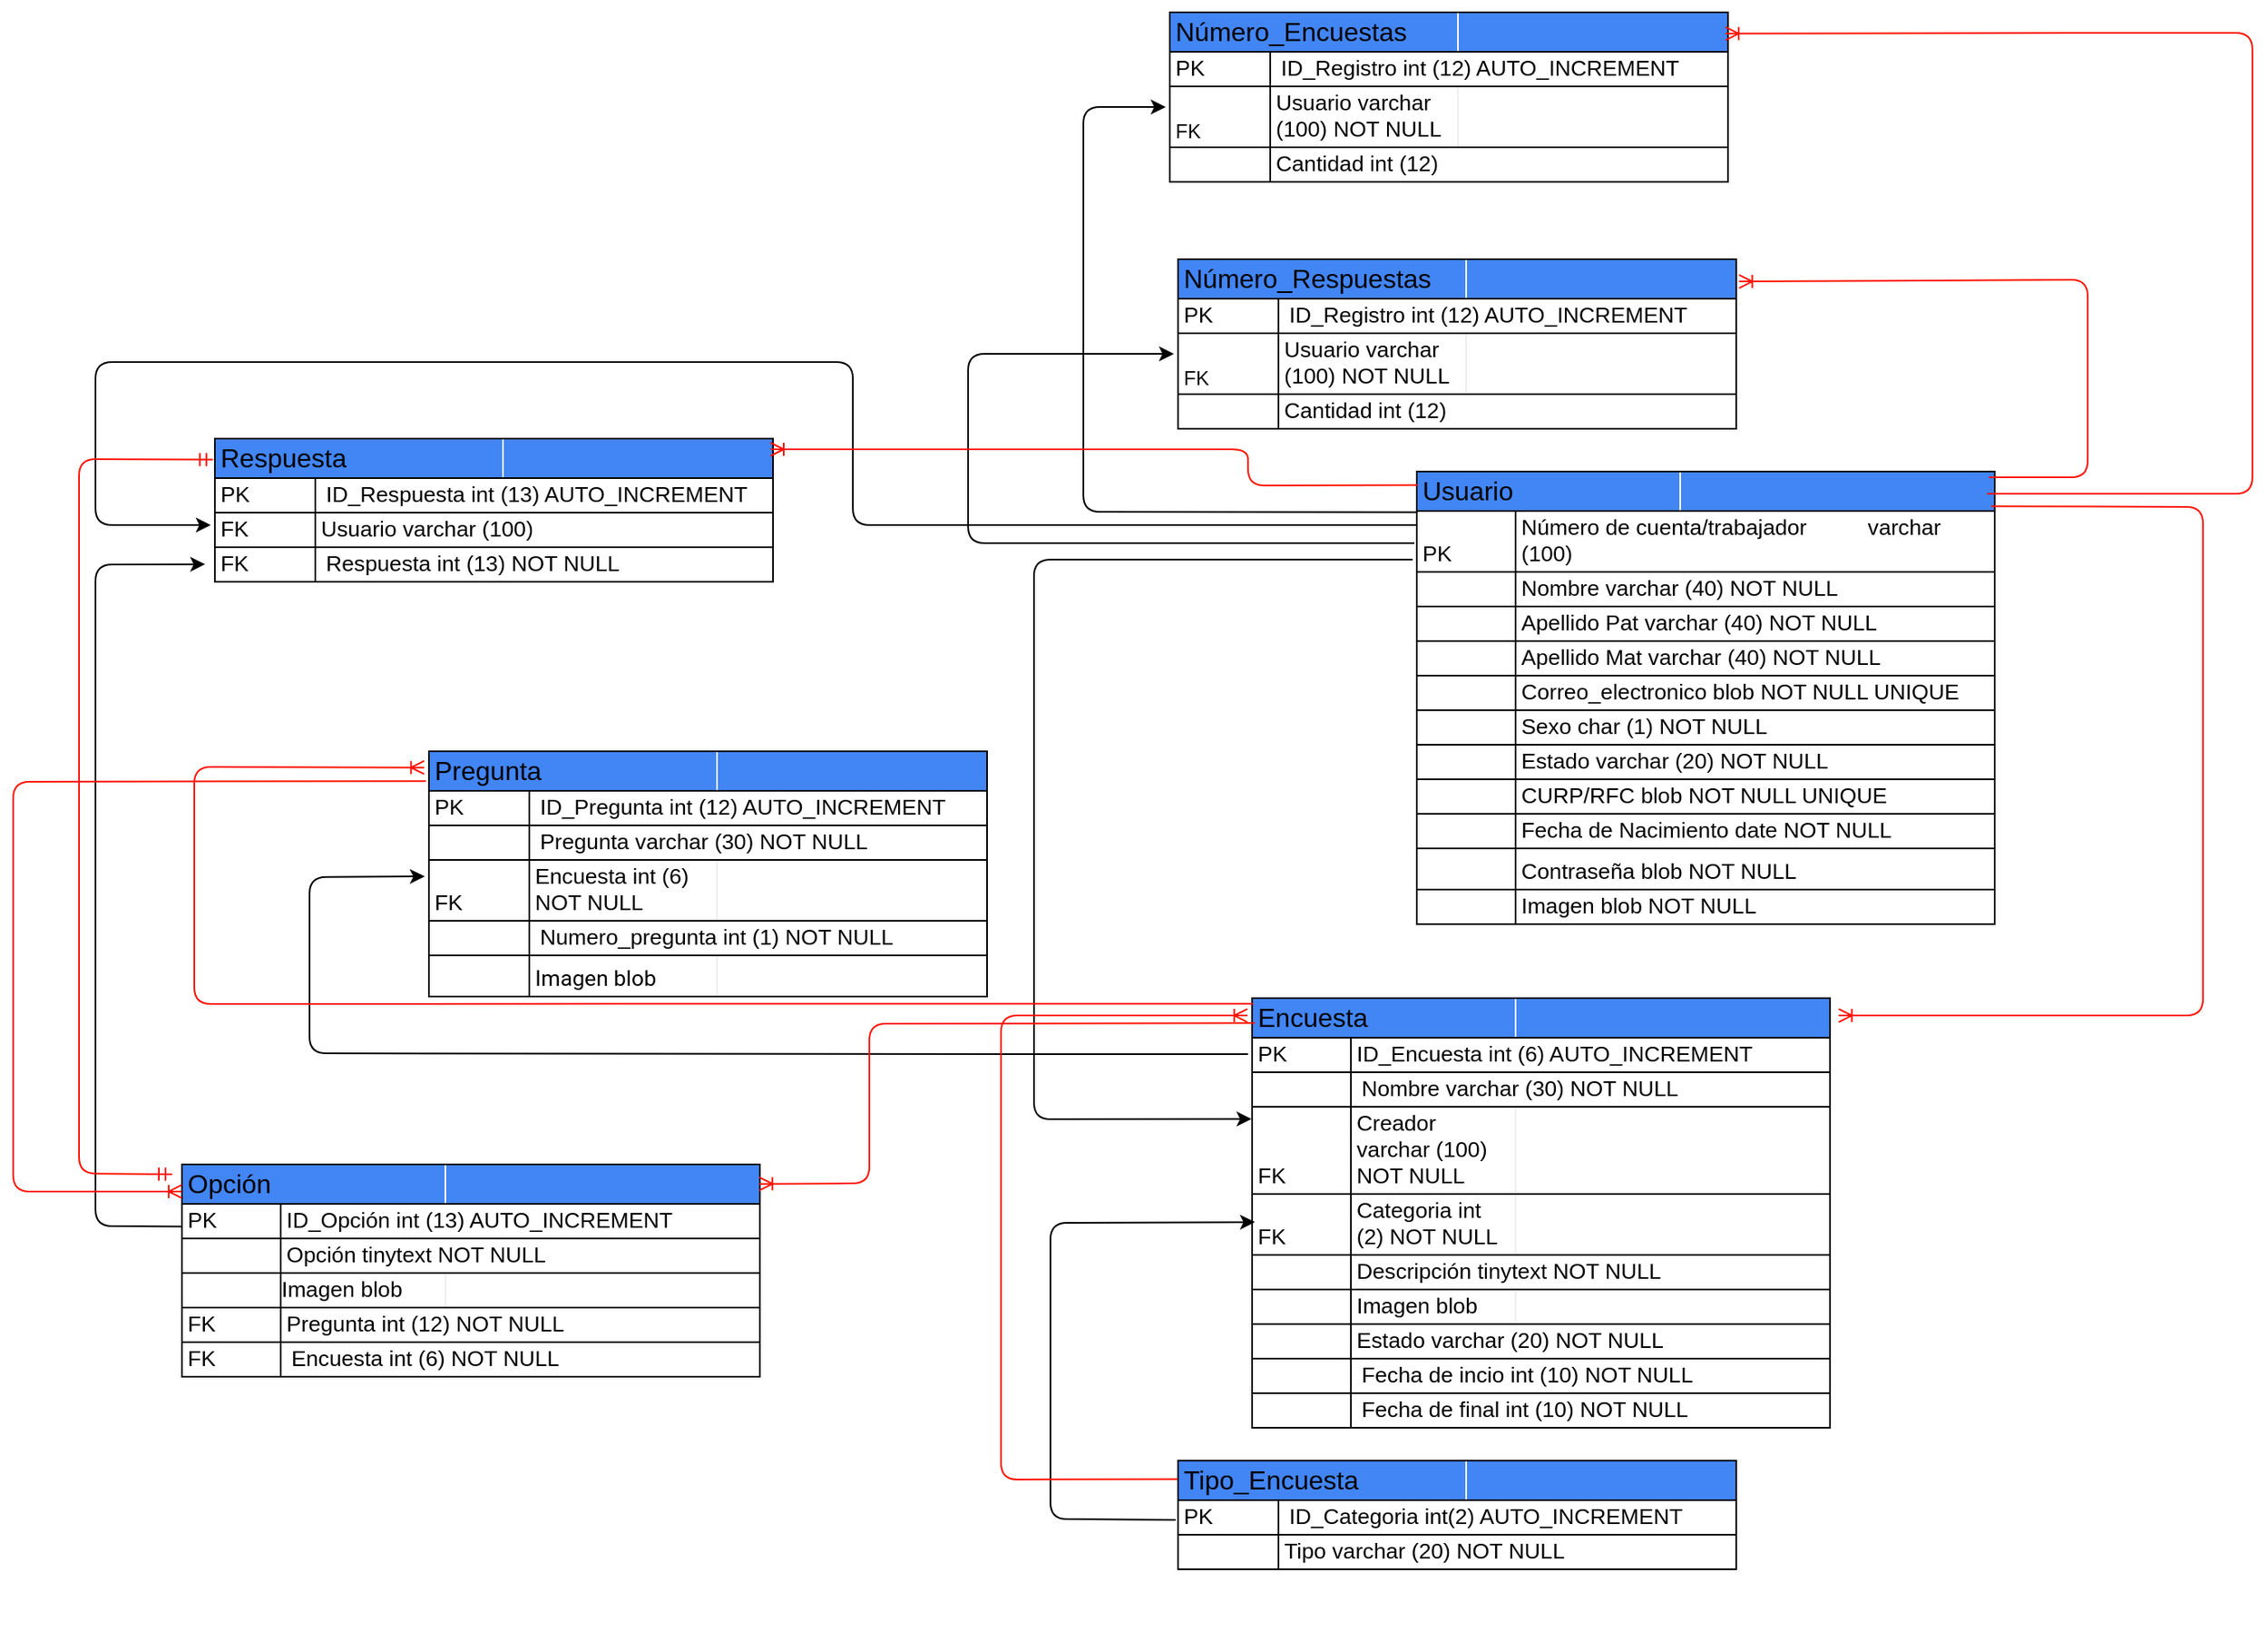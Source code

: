 <mxfile version="13.3.4" type="device"><diagram id="C5RBs43oDa-KdzZeNtuy" name="Page-1"><mxGraphModel dx="2770" dy="2374" grid="1" gridSize="10" guides="1" tooltips="1" connect="1" arrows="1" fold="1" page="1" pageScale="1" pageWidth="827" pageHeight="1169" math="0" shadow="0"><root><mxCell id="WIyWlLk6GJQsqaUBKTNV-0"/><mxCell id="WIyWlLk6GJQsqaUBKTNV-1" parent="WIyWlLk6GJQsqaUBKTNV-0"/><mxCell id="1utJyp6K4kBBcImkZjuv-14" value="&lt;br&gt;&lt;br&gt;&lt;table cellspacing=&quot;0&quot; cellpadding=&quot;0&quot; dir=&quot;ltr&quot; border=&quot;1&quot; style=&quot;table-layout: fixed ; font-size: 10pt ; font-family: &amp;#34;arial&amp;#34; ; width: 0px ; border-collapse: collapse ; border: none&quot;&gt;&lt;colgroup&gt;&lt;col width=&quot;60&quot;&gt;&lt;col width=&quot;100&quot;&gt;&lt;col width=&quot;191&quot;&gt;&lt;/colgroup&gt;&lt;tbody&gt;&lt;tr style=&quot;height: 21px&quot;&gt;&lt;td style=&quot;border-top: 1px solid #000000 ; border-right: 1px solid transparent ; border-bottom: 1px solid #000000 ; border-left: 1px solid #000000 ; overflow: visible ; padding: 2px 0px 2px 0px ; vertical-align: bottom ; background-color: #4285f4 ; font-size: 12pt&quot;&gt;&lt;div style=&quot;overflow: hidden ; position: relative ; width: 348px ; left: 3px&quot;&gt;&lt;div style=&quot;float: left&quot;&gt;                              Usuario&lt;/div&gt;&lt;/div&gt;&lt;/td&gt;&lt;td style=&quot;border-top: 1px solid #000000 ; border-right: 1px solid transparent ; border-bottom: 1px solid #000000 ; overflow: hidden ; padding: 2px 3px 2px 3px ; vertical-align: bottom ; background-color: #4285f4&quot;&gt;&lt;/td&gt;&lt;td style=&quot;border-top: 1px solid #000000 ; border-right: 1px solid #000000 ; border-bottom: 1px solid #000000 ; overflow: hidden ; padding: 2px 3px 2px 3px ; vertical-align: bottom ; background-color: #4285f4&quot;&gt;&lt;/td&gt;&lt;/tr&gt;&lt;tr style=&quot;height: 21px&quot;&gt;&lt;td style=&quot;border-right: 1px solid #000000 ; border-bottom: 1px solid #000000 ; border-left: 1px solid #000000 ; overflow: hidden ; padding: 2px 3px 2px 3px ; vertical-align: bottom&quot;&gt;PK&lt;/td&gt;&lt;td style=&quot;border-right: 1px solid transparent ; border-bottom: 1px solid #000000 ; overflow: visible ; padding: 2px 0px 2px 0px ; vertical-align: bottom&quot;&gt;&lt;div style=&quot;overflow: hidden ; position: relative ; width: 287px ; left: 3px&quot;&gt;&lt;div style=&quot;float: left&quot;&gt;Número de cuenta/trabajador&amp;nbsp; &amp;nbsp; &amp;nbsp; &amp;nbsp; &amp;nbsp; varchar (100)&lt;/div&gt;&lt;/div&gt;&lt;/td&gt;&lt;td style=&quot;border-right: 1px solid #000000 ; border-bottom: 1px solid #000000 ; overflow: hidden ; padding: 2px 3px 2px 3px ; vertical-align: bottom&quot;&gt;&lt;/td&gt;&lt;/tr&gt;&lt;tr style=&quot;height: 21px&quot;&gt;&lt;td style=&quot;border-right: 1px solid #000000 ; border-bottom: 1px solid #000000 ; border-left: 1px solid #000000 ; overflow: hidden ; padding: 2px 3px 2px 3px ; vertical-align: bottom&quot;&gt;&lt;/td&gt;&lt;td style=&quot;border-right: 1px solid transparent ; border-bottom: 1px solid #000000 ; overflow: visible ; padding: 2px 0px 2px 0px ; vertical-align: bottom&quot;&gt;&lt;div style=&quot;overflow: hidden ; position: relative ; width: 287px ; left: 3px&quot;&gt;&lt;div style=&quot;float: left&quot;&gt;Nombre varchar (40) NOT NULL&lt;/div&gt;&lt;/div&gt;&lt;/td&gt;&lt;td style=&quot;border-right: 1px solid #000000 ; border-bottom: 1px solid #000000 ; overflow: hidden ; padding: 2px 3px 2px 3px ; vertical-align: bottom&quot;&gt;&lt;/td&gt;&lt;/tr&gt;&lt;tr style=&quot;height: 21px&quot;&gt;&lt;td style=&quot;border-right: 1px solid #000000 ; border-bottom: 1px solid #000000 ; border-left: 1px solid #000000 ; overflow: hidden ; padding: 2px 3px 2px 3px ; vertical-align: bottom&quot;&gt;&lt;/td&gt;&lt;td style=&quot;border-right: 1px solid transparent ; border-bottom: 1px solid #000000 ; overflow: visible ; padding: 2px 0px 2px 0px ; vertical-align: bottom&quot;&gt;&lt;div style=&quot;overflow: hidden ; position: relative ; width: 287px ; left: 3px&quot;&gt;&lt;div style=&quot;float: left&quot;&gt;Apellido Pat varchar (40) NOT NULL&lt;/div&gt;&lt;/div&gt;&lt;/td&gt;&lt;td style=&quot;border-right: 1px solid #000000 ; border-bottom: 1px solid #000000 ; overflow: hidden ; padding: 2px 3px 2px 3px ; vertical-align: bottom&quot;&gt;&lt;/td&gt;&lt;/tr&gt;&lt;tr style=&quot;height: 21px&quot;&gt;&lt;td style=&quot;border-right: 1px solid #000000 ; border-bottom: 1px solid #000000 ; border-left: 1px solid #000000 ; overflow: hidden ; padding: 2px 3px 2px 3px ; vertical-align: bottom&quot;&gt;&lt;/td&gt;&lt;td style=&quot;border-right: 1px solid transparent ; border-bottom: 1px solid #000000 ; overflow: visible ; padding: 2px 0px 2px 0px ; vertical-align: bottom&quot;&gt;&lt;div style=&quot;overflow: hidden ; position: relative ; width: 287px ; left: 3px&quot;&gt;&lt;div style=&quot;float: left&quot;&gt;Apellido Mat varchar (40) NOT NULL&lt;/div&gt;&lt;/div&gt;&lt;/td&gt;&lt;td style=&quot;border-right: 1px solid #000000 ; border-bottom: 1px solid #000000 ; overflow: hidden ; padding: 2px 3px 2px 3px ; vertical-align: bottom&quot;&gt;&lt;/td&gt;&lt;/tr&gt;&lt;tr style=&quot;height: 21px&quot;&gt;&lt;td style=&quot;border-right: 1px solid #000000 ; border-bottom: 1px solid #000000 ; border-left: 1px solid #000000 ; overflow: hidden ; padding: 2px 3px 2px 3px ; vertical-align: bottom&quot;&gt;&lt;/td&gt;&lt;td style=&quot;border-right: 1px solid transparent ; border-bottom: 1px solid #000000 ; overflow: visible ; padding: 2px 0px 2px 0px ; vertical-align: bottom&quot;&gt;&lt;div style=&quot;overflow: hidden ; position: relative ; width: 287px ; left: 3px&quot;&gt;&lt;div style=&quot;float: left&quot;&gt;Correo_electronico blob NOT NULL UNIQUE&lt;/div&gt;&lt;/div&gt;&lt;/td&gt;&lt;td style=&quot;border-right: 1px solid #000000 ; border-bottom: 1px solid #000000 ; overflow: hidden ; padding: 2px 3px 2px 3px ; vertical-align: bottom&quot;&gt;&lt;/td&gt;&lt;/tr&gt;&lt;tr style=&quot;height: 21px&quot;&gt;&lt;td style=&quot;border-right: 1px solid #000000 ; border-bottom: 1px solid #000000 ; border-left: 1px solid #000000 ; overflow: hidden ; padding: 2px 3px 2px 3px ; vertical-align: bottom&quot;&gt;&lt;/td&gt;&lt;td style=&quot;border-right: 1px solid transparent ; border-bottom: 1px solid #000000 ; overflow: visible ; padding: 2px 0px 2px 0px ; vertical-align: bottom&quot;&gt;&lt;div style=&quot;overflow: hidden ; position: relative ; width: 287px ; left: 3px&quot;&gt;&lt;div style=&quot;float: left&quot;&gt;Sexo char (1) NOT NULL&lt;/div&gt;&lt;/div&gt;&lt;/td&gt;&lt;td style=&quot;border-right: 1px solid #000000 ; border-bottom: 1px solid #000000 ; overflow: hidden ; padding: 2px 3px 2px 3px ; vertical-align: bottom&quot;&gt;&lt;/td&gt;&lt;/tr&gt;&lt;tr style=&quot;height: 21px&quot;&gt;&lt;td style=&quot;border-right: 1px solid #000000 ; border-bottom: 1px solid #000000 ; border-left: 1px solid #000000 ; overflow: hidden ; padding: 2px 3px 2px 3px ; vertical-align: bottom&quot;&gt;&lt;/td&gt;&lt;td style=&quot;border-right: 1px solid transparent ; border-bottom: 1px solid #000000 ; overflow: visible ; padding: 2px 0px 2px 0px ; vertical-align: bottom&quot;&gt;&lt;div style=&quot;overflow: hidden ; position: relative ; width: 287px ; left: 3px&quot;&gt;&lt;div style=&quot;float: left&quot;&gt;Estado varchar (20) NOT NULL&lt;/div&gt;&lt;/div&gt;&lt;/td&gt;&lt;td style=&quot;border-right: 1px solid #000000 ; border-bottom: 1px solid #000000 ; overflow: hidden ; padding: 2px 3px 2px 3px ; vertical-align: bottom&quot;&gt;&lt;/td&gt;&lt;/tr&gt;&lt;tr style=&quot;height: 21px&quot;&gt;&lt;td style=&quot;border-right: 1px solid #000000 ; border-bottom: 1px solid #000000 ; border-left: 1px solid #000000 ; overflow: hidden ; padding: 2px 3px 2px 3px ; vertical-align: bottom&quot;&gt;&lt;/td&gt;&lt;td style=&quot;border-right: 1px solid transparent ; border-bottom: 1px solid #000000 ; overflow: visible ; padding: 2px 0px 2px 0px ; vertical-align: bottom&quot;&gt;&lt;div style=&quot;overflow: hidden ; position: relative ; width: 287px ; left: 3px&quot;&gt;&lt;div style=&quot;float: left&quot;&gt;CURP/RFC blob NOT NULL UNIQUE&lt;/div&gt;&lt;/div&gt;&lt;/td&gt;&lt;td style=&quot;border-right: 1px solid #000000 ; border-bottom: 1px solid #000000 ; overflow: hidden ; padding: 2px 3px 2px 3px ; vertical-align: bottom&quot;&gt;&lt;/td&gt;&lt;/tr&gt;&lt;tr style=&quot;height: 21px&quot;&gt;&lt;td style=&quot;border-right: 1px solid #000000 ; border-bottom: 1px solid #000000 ; border-left: 1px solid #000000 ; overflow: hidden ; padding: 2px 3px 2px 3px ; vertical-align: bottom&quot;&gt;&lt;/td&gt;&lt;td style=&quot;border-right: 1px solid transparent ; border-bottom: 1px solid #000000 ; overflow: visible ; padding: 2px 0px 2px 0px ; vertical-align: bottom&quot;&gt;&lt;div style=&quot;overflow: hidden ; position: relative ; width: 287px ; left: 3px&quot;&gt;&lt;div style=&quot;float: left&quot;&gt;Fecha de Nacim&lt;/div&gt;&lt;div style=&quot;float: left&quot;&gt;iento date NOT NULL&lt;/div&gt;&lt;/div&gt;&lt;/td&gt;&lt;td style=&quot;border-right: 1px solid #000000 ; border-bottom: 1px solid #000000 ; overflow: hidden ; padding: 2px 3px 2px 3px ; vertical-align: bottom&quot;&gt;&lt;/td&gt;&lt;/tr&gt;&lt;tr style=&quot;height: 25px&quot;&gt;&lt;td style=&quot;border-right: 1px solid #000000 ; border-bottom: 1px solid #000000 ; border-left: 1px solid #000000 ; overflow: hidden ; padding: 2px 3px 2px 3px ; vertical-align: bottom&quot;&gt;&lt;/td&gt;&lt;td style=&quot;border-right: 1px solid transparent ; border-bottom: 1px solid #000000 ; overflow: visible ; padding: 2px 0px 2px 0px ; vertical-align: bottom&quot;&gt;&lt;div style=&quot;overflow: hidden ; position: relative ; width: 287px ; left: 3px&quot;&gt;&lt;div style=&quot;float: left&quot;&gt;Contraseña blob NOT NULL&lt;/div&gt;&lt;/div&gt;&lt;/td&gt;&lt;td style=&quot;border-right: 1px solid #000000 ; border-bottom: 1px solid #000000 ; overflow: hidden ; padding: 2px 3px 2px 3px ; vertical-align: bottom&quot;&gt;&lt;/td&gt;&lt;/tr&gt;&lt;tr style=&quot;height: 21px&quot;&gt;&lt;td style=&quot;border-right: 1px solid #000000 ; border-bottom: 1px solid #000000 ; border-left: 1px solid #000000 ; overflow: hidden ; padding: 2px 3px 2px 3px ; vertical-align: bottom&quot;&gt;&lt;/td&gt;&lt;td style=&quot;border-right: 1px solid transparent ; border-bottom: 1px solid #000000 ; overflow: visible ; padding: 2px 0px 2px 0px ; vertical-align: bottom&quot;&gt;&lt;div style=&quot;overflow: hidden ; position: relative ; width: 287px ; left: 3px&quot;&gt;&lt;div style=&quot;float: left&quot;&gt;Imagen blob NOT NULL&lt;/div&gt;&lt;/div&gt;&lt;/td&gt;&lt;td style=&quot;border-right: 1px solid #000000 ; border-bottom: 1px solid #000000 ; overflow: hidden ; padding: 2px 3px 2px 3px ; vertical-align: bottom&quot;&gt;&lt;/td&gt;&lt;/tr&gt;&lt;/tbody&gt;&lt;/table&gt;" style="text;whiteSpace=wrap;html=1;" parent="WIyWlLk6GJQsqaUBKTNV-1" vertex="1"><mxGeometry x="1000" y="-830" width="350" height="300" as="geometry"/></mxCell><mxCell id="1utJyp6K4kBBcImkZjuv-15" value="&lt;br&gt;&lt;br&gt;&lt;table cellspacing=&quot;0&quot; cellpadding=&quot;0&quot; dir=&quot;ltr&quot; border=&quot;1&quot; style=&quot;table-layout: fixed ; font-size: 10pt ; font-family: &amp;#34;arial&amp;#34; ; width: 0px ; border-collapse: collapse ; border: none&quot;&gt;&lt;colgroup&gt;&lt;col width=&quot;60&quot;&gt;&lt;col width=&quot;100&quot;&gt;&lt;col width=&quot;191&quot;&gt;&lt;/colgroup&gt;&lt;tbody&gt;&lt;tr style=&quot;height: 21px&quot;&gt;&lt;td style=&quot;border-top: 1px solid #000000 ; border-right: 1px solid transparent ; border-bottom: 1px solid #000000 ; border-left: 1px solid #000000 ; overflow: visible ; padding: 2px 0px 2px 0px ; vertical-align: bottom ; background-color: #4285f4 ; font-size: 12pt&quot;&gt;&lt;div style=&quot;overflow: hidden ; position: relative ; width: 348px ; left: 3px&quot;&gt;&lt;div style=&quot;float: left&quot;&gt;                             Encuesta&lt;/div&gt;&lt;/div&gt;&lt;/td&gt;&lt;td style=&quot;border-top: 1px solid #000000 ; border-right: 1px solid transparent ; border-bottom: 1px solid #000000 ; overflow: hidden ; padding: 2px 3px 2px 3px ; vertical-align: bottom ; background-color: #4285f4&quot;&gt;&lt;/td&gt;&lt;td style=&quot;border-top: 1px solid #000000 ; border-right: 1px solid #000000 ; border-bottom: 1px solid #000000 ; overflow: hidden ; padding: 2px 3px 2px 3px ; vertical-align: bottom ; background-color: #4285f4&quot;&gt;&lt;/td&gt;&lt;/tr&gt;&lt;tr style=&quot;height: 21px&quot;&gt;&lt;td style=&quot;border-right: 1px solid #000000 ; border-bottom: 1px solid #000000 ; border-left: 1px solid #000000 ; overflow: hidden ; padding: 2px 3px 2px 3px ; vertical-align: bottom&quot;&gt;PK&lt;/td&gt;&lt;td style=&quot;border-right: 1px solid transparent ; border-bottom: 1px solid #000000 ; overflow: visible ; padding: 2px 0px 2px 0px ; vertical-align: bottom&quot;&gt;&lt;div style=&quot;overflow: hidden ; position: relative ; width: 287px ; left: 3px&quot;&gt;&lt;div style=&quot;float: left&quot;&gt;ID_Encuesta int (6) AUTO_INCREMENT&lt;/div&gt;&lt;/div&gt;&lt;/td&gt;&lt;td style=&quot;border-right: 1px solid #000000 ; border-bottom: 1px solid #000000 ; overflow: hidden ; padding: 2px 3px 2px 3px ; vertical-align: bottom&quot;&gt;&lt;/td&gt;&lt;/tr&gt;&lt;tr style=&quot;height: 21px&quot;&gt;&lt;td style=&quot;border-right: 1px solid #000000 ; border-bottom: 1px solid #000000 ; border-left: 1px solid #000000 ; overflow: hidden ; padding: 2px 3px 2px 3px ; vertical-align: bottom&quot;&gt;&lt;/td&gt;&lt;td style=&quot;border-right: 1px solid transparent ; border-bottom: 1px solid #000000 ; overflow: visible ; padding: 2px 3px 2px 3px ; vertical-align: bottom&quot;&gt;&lt;div style=&quot;overflow: hidden ; position: relative ; width: 287px ; left: 3px&quot;&gt;&lt;div style=&quot;float: left&quot;&gt;Nombre varchar (30) NOT NULL&lt;/div&gt;&lt;/div&gt;&lt;/td&gt;&lt;td style=&quot;border-right: 1px solid #000000 ; border-bottom: 1px solid #000000 ; overflow: hidden ; padding: 2px 3px 2px 3px ; vertical-align: bottom&quot;&gt;&lt;/td&gt;&lt;/tr&gt;&lt;tr style=&quot;height: 21px&quot;&gt;&lt;td style=&quot;border-right: 1px solid #000000 ; border-bottom: 1px solid #000000 ; border-left: 1px solid #000000 ; overflow: hidden ; padding: 2px 3px 2px 3px ; vertical-align: bottom&quot;&gt;FK&lt;/td&gt;&lt;td style=&quot;border-bottom: 1px solid #000000 ; overflow: hidden ; padding: 2px 3px 2px 3px ; vertical-align: bottom&quot;&gt;Creador varchar (100) NOT NULL&lt;/td&gt;&lt;td style=&quot;border-right: 1px solid #000000 ; border-bottom: 1px solid #000000 ; overflow: hidden ; padding: 2px 3px 2px 3px ; vertical-align: bottom&quot;&gt;&lt;/td&gt;&lt;/tr&gt;&lt;tr style=&quot;height: 21px&quot;&gt;&lt;td style=&quot;border-right: 1px solid #000000 ; border-bottom: 1px solid #000000 ; border-left: 1px solid #000000 ; overflow: hidden ; padding: 2px 3px 2px 3px ; vertical-align: bottom&quot;&gt;FK&lt;/td&gt;&lt;td style=&quot;border-bottom: 1px solid #000000 ; overflow: hidden ; padding: 2px 3px 2px 3px ; vertical-align: bottom&quot;&gt;Categoria int (2) NOT NULL&lt;/td&gt;&lt;td style=&quot;border-right: 1px solid #000000 ; border-bottom: 1px solid #000000 ; overflow: hidden ; padding: 2px 3px 2px 3px ; vertical-align: bottom&quot;&gt;&lt;/td&gt;&lt;/tr&gt;&lt;tr style=&quot;height: 21px&quot;&gt;&lt;td style=&quot;border-right: 1px solid #000000 ; border-bottom: 1px solid #000000 ; border-left: 1px solid #000000 ; overflow: hidden ; padding: 2px 3px 2px 3px ; vertical-align: bottom&quot;&gt;&lt;/td&gt;&lt;td style=&quot;border-right: 1px solid transparent ; border-bottom: 1px solid #000000 ; overflow: visible ; padding: 2px 0px 2px 0px ; vertical-align: bottom&quot;&gt;&lt;div style=&quot;overflow: hidden ; position: relative ; width: 287px ; left: 3px&quot;&gt;&lt;div style=&quot;float: left&quot;&gt;Descripción tinytext NOT NULL&lt;/div&gt;&lt;/div&gt;&lt;/td&gt;&lt;td style=&quot;border-right: 1px solid #000000 ; border-bottom: 1px solid #000000 ; overflow: hidden ; padding: 2px 3px 2px 3px ; vertical-align: bottom&quot;&gt;&lt;/td&gt;&lt;/tr&gt;&lt;tr style=&quot;height: 21px&quot;&gt;&lt;td style=&quot;border-right: 1px solid #000000 ; border-bottom: 1px solid #000000 ; border-left: 1px solid #000000 ; overflow: hidden ; padding: 2px 3px 2px 3px ; vertical-align: bottom&quot;&gt;&lt;/td&gt;&lt;td style=&quot;border-bottom: 1px solid #000000 ; overflow: hidden ; padding: 2px 3px 2px 3px ; vertical-align: bottom&quot;&gt;Imagen blob&lt;/td&gt;&lt;td style=&quot;border-right: 1px solid #000000 ; border-bottom: 1px solid #000000 ; overflow: hidden ; padding: 2px 3px 2px 3px ; vertical-align: bottom&quot;&gt;&lt;/td&gt;&lt;/tr&gt;&lt;tr style=&quot;height: 21px&quot;&gt;&lt;td style=&quot;border-right: 1px solid #000000 ; border-bottom: 1px solid #000000 ; border-left: 1px solid #000000 ; overflow: hidden ; padding: 2px 3px 2px 3px ; vertical-align: bottom&quot;&gt;&lt;/td&gt;&lt;td style=&quot;border-right: 1px solid transparent ; border-bottom: 1px solid #000000 ; overflow: visible ; padding: 2px 0px 2px 0px ; vertical-align: bottom&quot;&gt;&lt;div style=&quot;overflow: hidden ; position: relative ; width: 287px ; left: 3px&quot;&gt;&lt;div style=&quot;float: left&quot;&gt;Estado varchar (20) NOT NULL&lt;/div&gt;&lt;/div&gt;&lt;/td&gt;&lt;td style=&quot;border-right: 1px solid #000000 ; border-bottom: 1px solid #000000 ; overflow: hidden ; padding: 2px 3px 2px 3px ; vertical-align: bottom&quot;&gt;&lt;/td&gt;&lt;/tr&gt;&lt;tr style=&quot;height: 21px&quot;&gt;&lt;td style=&quot;border-right: 1px solid #000000 ; border-bottom: 1px solid #000000 ; border-left: 1px solid #000000 ; overflow: hidden ; padding: 2px 3px 2px 3px ; vertical-align: bottom&quot;&gt;&lt;/td&gt;&lt;td style=&quot;border-right: 1px solid transparent ; border-bottom: 1px solid #000000 ; overflow: visible ; padding: 2px 3px 2px 3px ; vertical-align: bottom&quot;&gt;&lt;div style=&quot;overflow: hidden ; position: relative ; width: 287px ; left: 3px&quot;&gt;&lt;div style=&quot;float: left&quot;&gt;Fecha de incio int (10) NOT NULL&lt;/div&gt;&lt;/div&gt;&lt;/td&gt;&lt;td style=&quot;border-right: 1px solid #000000 ; border-bottom: 1px solid #000000 ; overflow: hidden ; padding: 2px 3px 2px 3px ; vertical-align: bottom&quot;&gt;&lt;/td&gt;&lt;/tr&gt;&lt;tr style=&quot;height: 21px&quot;&gt;&lt;td style=&quot;border-right: 1px solid #000000 ; border-bottom: 1px solid #000000 ; border-left: 1px solid #000000 ; overflow: hidden ; padding: 2px 3px 2px 3px ; vertical-align: bottom&quot;&gt;&lt;/td&gt;&lt;td style=&quot;border-right: 1px solid transparent ; border-bottom: 1px solid #000000 ; overflow: visible ; padding: 2px 3px 2px 3px ; vertical-align: bottom&quot;&gt;&lt;div style=&quot;overflow: hidden ; position: relative ; width: 287px ; left: 3px&quot;&gt;&lt;div style=&quot;float: left&quot;&gt;Fecha de final int (10&lt;/div&gt;&lt;div style=&quot;float: left&quot;&gt;) NOT NULL&lt;/div&gt;&lt;/div&gt;&lt;/td&gt;&lt;td style=&quot;border-right: 1px solid #000000 ; border-bottom: 1px solid #000000 ; overflow: hidden ; padding: 2px 3px 2px 3px ; vertical-align: bottom&quot;&gt;&lt;/td&gt;&lt;/tr&gt;&lt;/tbody&gt;&lt;/table&gt;" style="text;whiteSpace=wrap;html=1;" parent="WIyWlLk6GJQsqaUBKTNV-1" vertex="1"><mxGeometry x="900" y="-510" width="350" height="240" as="geometry"/></mxCell><mxCell id="1utJyp6K4kBBcImkZjuv-16" value="&lt;table cellspacing=&quot;0&quot; cellpadding=&quot;0&quot; dir=&quot;ltr&quot; border=&quot;1&quot; style=&quot;table-layout: fixed ; font-size: 10pt ; font-family: &amp;#34;arial&amp;#34; ; width: 0px ; border-collapse: collapse ; border: none&quot;&gt;&lt;colgroup&gt;&lt;col width=&quot;61&quot;&gt;&lt;col width=&quot;114&quot;&gt;&lt;col width=&quot;164&quot;&gt;&lt;/colgroup&gt;&lt;tbody&gt;&lt;tr style=&quot;height: 21px&quot;&gt;&lt;td style=&quot;border-top: 1px solid #000000 ; border-right: 1px solid transparent ; border-bottom: 1px solid #000000 ; border-left: 1px solid #000000 ; overflow: visible ; padding: 2px 0px 2px 0px ; vertical-align: bottom ; background-color: #4285f4 ; font-size: 12pt&quot;&gt;&lt;div style=&quot;overflow: hidden ; position: relative ; width: 336px ; left: 3px&quot;&gt;&lt;div style=&quot;float: left&quot;&gt;                            Tipo_Encuesta&lt;/div&gt;&lt;/div&gt;&lt;/td&gt;&lt;td style=&quot;border-top: 1px solid #000000 ; border-right: 1px solid transparent ; border-bottom: 1px solid #000000 ; overflow: hidden ; padding: 2px 0px 2px 0px ; vertical-align: bottom ; background-color: #4285f4 ; font-size: 12pt&quot;&gt;&lt;/td&gt;&lt;td style=&quot;border-top: 1px solid #000000 ; border-right: 1px solid #000000 ; border-bottom: 1px solid #000000 ; overflow: hidden ; padding: 2px 3px 2px 3px ; vertical-align: bottom ; background-color: #4285f4&quot;&gt;&lt;/td&gt;&lt;/tr&gt;&lt;tr style=&quot;height: 21px&quot;&gt;&lt;td style=&quot;border-right: 1px solid #000000 ; border-bottom: 1px solid #000000 ; border-left: 1px solid #000000 ; overflow: hidden ; padding: 2px 3px 2px 3px ; vertical-align: bottom&quot;&gt;PK&lt;/td&gt;&lt;td style=&quot;border-right: 1px solid transparent ; border-bottom: 1px solid #000000 ; overflow: visible ; padding: 2px 3px 2px 3px ; vertical-align: bottom&quot;&gt;&lt;div style=&quot;overflow: hidden ; position: relative ; width: 274px ; left: 3px&quot;&gt;&lt;div style=&quot;float: left&quot;&gt;ID_Categoria int(2) AUTO_INCREMENT&lt;/div&gt;&lt;/div&gt;&lt;/td&gt;&lt;td style=&quot;border-right: 1px solid #000000 ; border-bottom: 1px solid #000000 ; overflow: hidden ; padding: 2px 3px 2px 3px ; vertical-align: bottom&quot;&gt;&lt;/td&gt;&lt;/tr&gt;&lt;tr style=&quot;height: 21px&quot;&gt;&lt;td style=&quot;border-right: 1px solid #000000 ; border-bottom: 1px solid #000000 ; border-left: 1px solid #000000 ; overflow: hidden ; padding: 2px 3px 2px 3px ; vertical-align: bottom&quot;&gt;&lt;/td&gt;&lt;td style=&quot;border-right: 1px solid transparent ; border-bottom: 1px solid #000000 ; overflow: visible ; padding: 2px 0px 2px 0px ; vertical-align: bottom&quot;&gt;&lt;div style=&quot;overflow: hidden ; position: relative ; width: 274px ; left: 3px&quot;&gt;&lt;div style=&quot;float: left&quot;&gt;Tipo varchar (20) NOT NULL&lt;/div&gt;&lt;/div&gt;&lt;/td&gt;&lt;td style=&quot;border-right: 1px solid #000000 ; border-bottom: 1px solid #000000 ; overflow: hidden ; padding: 2px 3px 2px 3px ; vertical-align: bottom&quot;&gt;&lt;/td&gt;&lt;/tr&gt;&lt;/tbody&gt;&lt;/table&gt;&lt;br&gt;" style="text;whiteSpace=wrap;html=1;" parent="WIyWlLk6GJQsqaUBKTNV-1" vertex="1"><mxGeometry x="855" y="-200" width="370" height="110" as="geometry"/></mxCell><mxCell id="1utJyp6K4kBBcImkZjuv-17" value="&lt;table cellspacing=&quot;0&quot; cellpadding=&quot;0&quot; dir=&quot;ltr&quot; border=&quot;1&quot; style=&quot;table-layout: fixed ; font-size: 10pt ; font-family: &amp;#34;arial&amp;#34; ; width: 0px ; border-collapse: collapse ; border: none&quot;&gt;&lt;colgroup&gt;&lt;col width=&quot;61&quot;&gt;&lt;col width=&quot;114&quot;&gt;&lt;col width=&quot;164&quot;&gt;&lt;/colgroup&gt;&lt;tbody&gt;&lt;tr style=&quot;height: 21px&quot;&gt;&lt;td style=&quot;border-top: 1px solid #000000 ; border-right: 1px solid transparent ; border-bottom: 1px solid #000000 ; border-left: 1px solid #000000 ; overflow: visible ; padding: 2px 0px 2px 0px ; vertical-align: bottom ; background-color: #4285f4 ; font-size: 12pt&quot;&gt;&lt;div style=&quot;overflow: hidden ; position: relative ; width: 336px ; left: 3px&quot;&gt;&lt;div style=&quot;float: left&quot;&gt;                  Número_Respuestas&lt;/div&gt;&lt;/div&gt;&lt;/td&gt;&lt;td style=&quot;border-top: 1px solid #000000 ; border-right: 1px solid transparent ; border-bottom: 1px solid #000000 ; overflow: hidden ; padding: 2px 3px 2px 3px ; vertical-align: bottom ; background-color: #4285f4&quot;&gt;&lt;/td&gt;&lt;td style=&quot;border-top: 1px solid #000000 ; border-right: 1px solid #000000 ; border-bottom: 1px solid #000000 ; overflow: hidden ; padding: 2px 3px 2px 3px ; vertical-align: bottom ; background-color: #4285f4&quot;&gt;&lt;/td&gt;&lt;/tr&gt;&lt;tr style=&quot;height: 21px&quot;&gt;&lt;td style=&quot;border-right: 1px solid #000000 ; border-bottom: 1px solid #000000 ; border-left: 1px solid #000000 ; overflow: hidden ; padding: 2px 3px 2px 3px ; vertical-align: bottom&quot;&gt;PK&lt;/td&gt;&lt;td style=&quot;border-right: 1px solid transparent ; border-bottom: 1px solid #000000 ; overflow: visible ; padding: 2px 3px 2px 3px ; vertical-align: bottom&quot;&gt;&lt;div style=&quot;overflow: hidden ; position: relative ; width: 274px ; left: 3px&quot;&gt;&lt;div style=&quot;float: left&quot;&gt;ID_Registro int (12) AUTO_INCREMENT&lt;/div&gt;&lt;/div&gt;&lt;/td&gt;&lt;td style=&quot;border-right: 1px solid #000000 ; border-bottom: 1px solid #000000 ; overflow: hidden ; padding: 2px 3px 2px 3px ; vertical-align: bottom&quot;&gt;&lt;/td&gt;&lt;/tr&gt;&lt;tr style=&quot;height: 21px&quot;&gt;&lt;td style=&quot;border-right: 1px solid #000000 ; border-bottom: 1px solid #000000 ; border-left: 1px solid #000000 ; overflow: hidden ; padding: 2px 3px 2px 3px ; vertical-align: bottom ; font-size: 9pt&quot;&gt;FK&lt;/td&gt;&lt;td style=&quot;border-bottom: 1px solid #000000 ; overflow: hidden ; padding: 2px 3px 2px 3px ; vertical-align: bottom&quot;&gt;Usuario varchar (100) NOT NULL&lt;/td&gt;&lt;td style=&quot;border-right: 1px solid #000000 ; border-bottom: 1px solid #000000 ; overflow: hidden ; padding: 2px 3px 2px 3px ; vertical-align: bottom&quot;&gt;&lt;/td&gt;&lt;/tr&gt;&lt;tr style=&quot;height: 21px&quot;&gt;&lt;td style=&quot;border-right: 1px solid #000000 ; border-bottom: 1px solid #000000 ; border-left: 1px solid #000000 ; overflow: hidden ; padding: 2px 3px 2px 3px ; vertical-align: bottom&quot;&gt;&lt;/td&gt;&lt;td style=&quot;border-right: 1px solid transparent ; border-bottom: 1px solid #000000 ; overflow: visible ; padding: 2px 0px 2px 0px ; vertical-align: bottom&quot;&gt;&lt;div style=&quot;overflow: hidden ; position: relative ; width: 274px ; left: 3px&quot;&gt;&lt;div style=&quot;float: left&quot;&gt;Cantidad int (12)&amp;nbsp;&lt;/div&gt;&lt;/div&gt;&lt;/td&gt;&lt;td style=&quot;border-right: 1px solid #000000 ; border-bottom: 1px solid #000000 ; overflow: hidden ; padding: 2px 3px 2px 3px ; vertical-align: bottom&quot;&gt;&lt;/td&gt;&lt;/tr&gt;&lt;/tbody&gt;&lt;/table&gt;" style="text;whiteSpace=wrap;html=1;" parent="WIyWlLk6GJQsqaUBKTNV-1" vertex="1"><mxGeometry x="855" y="-930" width="345" height="130" as="geometry"/></mxCell><mxCell id="1utJyp6K4kBBcImkZjuv-18" value="&lt;table cellspacing=&quot;0&quot; cellpadding=&quot;0&quot; dir=&quot;ltr&quot; border=&quot;1&quot; style=&quot;table-layout: fixed ; font-size: 10pt ; font-family: &amp;#34;arial&amp;#34; ; width: 0px ; border-collapse: collapse ; border: none&quot;&gt;&lt;colgroup&gt;&lt;col width=&quot;61&quot;&gt;&lt;col width=&quot;114&quot;&gt;&lt;col width=&quot;164&quot;&gt;&lt;/colgroup&gt;&lt;tbody&gt;&lt;tr style=&quot;height: 21px&quot;&gt;&lt;td style=&quot;border-top: 1px solid #000000 ; border-right: 1px solid transparent ; border-bottom: 1px solid #000000 ; border-left: 1px solid #000000 ; overflow: visible ; padding: 2px 0px 2px 0px ; vertical-align: bottom ; background-color: #4285f4 ; font-size: 12pt&quot;&gt;&lt;div style=&quot;overflow: hidden ; position: relative ; width: 336px ; left: 3px&quot;&gt;&lt;div style=&quot;float: left&quot;&gt;                  Número_Encuestas&lt;/div&gt;&lt;/div&gt;&lt;/td&gt;&lt;td style=&quot;border-top: 1px solid #000000 ; border-right: 1px solid transparent ; border-bottom: 1px solid #000000 ; overflow: hidden ; padding: 2px 3px 2px 3px ; vertical-align: bottom ; background-color: #4285f4&quot;&gt;&lt;/td&gt;&lt;td style=&quot;border-top: 1px solid #000000 ; border-right: 1px solid #000000 ; border-bottom: 1px solid #000000 ; overflow: hidden ; padding: 2px 3px 2px 3px ; vertical-align: bottom ; background-color: #4285f4&quot;&gt;&lt;/td&gt;&lt;/tr&gt;&lt;tr style=&quot;height: 21px&quot;&gt;&lt;td style=&quot;border-right: 1px solid #000000 ; border-bottom: 1px solid #000000 ; border-left: 1px solid #000000 ; overflow: hidden ; padding: 2px 3px 2px 3px ; vertical-align: bottom&quot;&gt;PK&lt;/td&gt;&lt;td style=&quot;border-right: 1px solid transparent ; border-bottom: 1px solid #000000 ; overflow: visible ; padding: 2px 3px 2px 3px ; vertical-align: bottom&quot;&gt;&lt;div style=&quot;overflow: hidden ; position: relative ; width: 274px ; left: 3px&quot;&gt;&lt;div style=&quot;float: left&quot;&gt;ID_Registro int (12) AUTO_INCREMENT&lt;/div&gt;&lt;/div&gt;&lt;/td&gt;&lt;td style=&quot;border-right: 1px solid #000000 ; border-bottom: 1px solid #000000 ; overflow: hidden ; padding: 2px 3px 2px 3px ; vertical-align: bottom&quot;&gt;&lt;/td&gt;&lt;/tr&gt;&lt;tr style=&quot;height: 21px&quot;&gt;&lt;td style=&quot;border-right: 1px solid #000000 ; border-bottom: 1px solid #000000 ; border-left: 1px solid #000000 ; overflow: hidden ; padding: 2px 3px 2px 3px ; vertical-align: bottom ; font-size: 9pt&quot;&gt;FK&lt;/td&gt;&lt;td style=&quot;border-bottom: 1px solid #000000 ; overflow: hidden ; padding: 2px 3px 2px 3px ; vertical-align: bottom&quot;&gt;Usuario varchar (100) NOT NULL&lt;/td&gt;&lt;td style=&quot;border-right: 1px solid #000000 ; border-bottom: 1px solid #000000 ; overflow: hidden ; padding: 2px 3px 2px 3px ; vertical-align: bottom&quot;&gt;&lt;/td&gt;&lt;/tr&gt;&lt;tr style=&quot;height: 21px&quot;&gt;&lt;td style=&quot;border-right: 1px solid #000000 ; border-bottom: 1px solid #000000 ; border-left: 1px solid #000000 ; overflow: hidden ; padding: 2px 3px 2px 3px ; vertical-align: bottom&quot;&gt;&lt;/td&gt;&lt;td style=&quot;border-right: 1px solid transparent ; border-bottom: 1px solid #000000 ; overflow: visible ; padding: 2px 0px 2px 0px ; vertical-align: bottom&quot;&gt;&lt;div style=&quot;overflow: hidden ; position: relative ; width: 274px ; left: 3px&quot;&gt;&lt;div style=&quot;float: left&quot;&gt;Cantidad int (12)&lt;/div&gt;&lt;/div&gt;&lt;/td&gt;&lt;td style=&quot;border-right: 1px solid #000000 ; border-bottom: 1px solid #000000 ; overflow: hidden ; padding: 2px 3px 2px 3px ; vertical-align: bottom&quot;&gt;&lt;/td&gt;&lt;/tr&gt;&lt;/tbody&gt;&lt;/table&gt;" style="text;whiteSpace=wrap;html=1;" parent="WIyWlLk6GJQsqaUBKTNV-1" vertex="1"><mxGeometry x="850" y="-1080" width="340" height="130" as="geometry"/></mxCell><mxCell id="1utJyp6K4kBBcImkZjuv-19" value="&lt;br&gt;&lt;br&gt;&lt;table cellspacing=&quot;0&quot; cellpadding=&quot;0&quot; dir=&quot;ltr&quot; border=&quot;1&quot; style=&quot;table-layout: fixed ; font-size: 10pt ; font-family: &amp;#34;arial&amp;#34; ; width: 0px ; border-collapse: collapse ; border: none&quot;&gt;&lt;colgroup&gt;&lt;col width=&quot;61&quot;&gt;&lt;col width=&quot;114&quot;&gt;&lt;col width=&quot;164&quot;&gt;&lt;/colgroup&gt;&lt;tbody&gt;&lt;tr style=&quot;height: 21px&quot;&gt;&lt;td style=&quot;border-top: 1px solid #000000 ; border-right: 1px solid transparent ; border-bottom: 1px solid #000000 ; border-left: 1px solid #000000 ; overflow: visible ; padding: 2px 0px 2px 0px ; vertical-align: bottom ; background-color: #4285f4 ; font-size: 12pt&quot;&gt;&lt;div style=&quot;overflow: hidden ; position: relative ; width: 336px ; left: 3px&quot;&gt;&lt;div style=&quot;float: left&quot;&gt;                          Pregunta&lt;/div&gt;&lt;/div&gt;&lt;/td&gt;&lt;td style=&quot;border-top: 1px solid #000000 ; border-right: 1px solid transparent ; border-bottom: 1px solid #000000 ; overflow: hidden ; padding: 2px 3px 2px 3px ; vertical-align: bottom ; background-color: #4285f4&quot;&gt;&lt;/td&gt;&lt;td style=&quot;border-top: 1px solid #000000 ; border-right: 1px solid #000000 ; border-bottom: 1px solid #000000 ; overflow: hidden ; padding: 2px 3px 2px 3px ; vertical-align: bottom ; background-color: #4285f4&quot;&gt;&lt;/td&gt;&lt;/tr&gt;&lt;tr style=&quot;height: 21px&quot;&gt;&lt;td style=&quot;border-right: 1px solid #000000 ; border-bottom: 1px solid #000000 ; border-left: 1px solid #000000 ; overflow: hidden ; padding: 2px 3px 2px 3px ; vertical-align: bottom&quot;&gt;PK&lt;/td&gt;&lt;td style=&quot;border-right: 1px solid transparent ; border-bottom: 1px solid #000000 ; overflow: visible ; padding: 2px 3px 2px 3px ; vertical-align: bottom&quot;&gt;&lt;div style=&quot;overflow: hidden ; position: relative ; width: 274px ; left: 3px&quot;&gt;&lt;div style=&quot;float: left&quot;&gt;ID_Pregunta int (12) AUTO_INCREMENT&lt;/div&gt;&lt;/div&gt;&lt;/td&gt;&lt;td style=&quot;border-right: 1px solid #000000 ; border-bottom: 1px solid #000000 ; overflow: hidden ; padding: 2px 3px 2px 3px ; vertical-align: bottom&quot;&gt;&lt;/td&gt;&lt;/tr&gt;&lt;tr style=&quot;height: 21px&quot;&gt;&lt;td style=&quot;border-right: 1px solid #000000 ; border-bottom: 1px solid #000000 ; border-left: 1px solid #000000 ; overflow: hidden ; padding: 2px 3px 2px 3px ; vertical-align: bottom&quot;&gt;&lt;/td&gt;&lt;td style=&quot;border-right: 1px solid transparent ; border-bottom: 1px solid #000000 ; overflow: visible ; padding: 2px 3px 2px 3px ; vertical-align: bottom&quot;&gt;&lt;div style=&quot;overflow: hidden ; position: relative ; width: 274px ; left: 3px&quot;&gt;&lt;div style=&quot;float: left&quot;&gt;Pregunta varchar (30) NOT NULL&lt;/div&gt;&lt;/div&gt;&lt;/td&gt;&lt;td style=&quot;border-right: 1px solid #000000 ; border-bottom: 1px solid #000000 ; overflow: hidden ; padding: 2px 3px 2px 3px ; vertical-align: bottom&quot;&gt;&lt;/td&gt;&lt;/tr&gt;&lt;tr style=&quot;height: 21px&quot;&gt;&lt;td style=&quot;border-right: 1px solid #000000 ; border-bottom: 1px solid #000000 ; border-left: 1px solid #000000 ; overflow: hidden ; padding: 2px 3px 2px 3px ; vertical-align: bottom&quot;&gt;FK&lt;/td&gt;&lt;td style=&quot;border-bottom: 1px solid #000000 ; overflow: hidden ; padding: 2px 3px 2px 3px ; vertical-align: bottom&quot;&gt;Encuesta int (6) NOT NULL&lt;/td&gt;&lt;td style=&quot;border-right: 1px solid #000000 ; border-bottom: 1px solid #000000 ; overflow: hidden ; padding: 2px 3px 2px 3px ; vertical-align: bottom&quot;&gt;&lt;/td&gt;&lt;/tr&gt;&lt;tr style=&quot;height: 21px&quot;&gt;&lt;td style=&quot;border-right: 1px solid #000000 ; border-bottom: 1px solid #000000 ; border-left: 1px solid #000000 ; overflow: hidden ; padding: 2px 3px 2px 3px ; vertical-align: bottom&quot;&gt;&lt;/td&gt;&lt;td style=&quot;border-right: 1px solid transparent ; border-bottom: 1px solid #000000 ; overflow: visible ; padding: 2px 3px 2px 3px ; vertical-align: bottom&quot;&gt;&lt;div style=&quot;overflow: hidden ; position: relative ; width: 274px ; left: 3px&quot;&gt;&lt;div style=&quot;float: left&quot;&gt;Numero_pregunta int (1) NOT NULL&lt;/div&gt;&lt;/div&gt;&lt;/td&gt;&lt;td style=&quot;border-right: 1px solid #000000 ; border-bottom: 1px solid #000000 ; overflow: hidden ; padding: 2px 3px 2px 3px ; vertical-align: bottom&quot;&gt;&lt;/td&gt;&lt;/tr&gt;&lt;tr style=&quot;height: 25px&quot;&gt;&lt;td style=&quot;border-right: 1px solid #000000 ; border-bottom: 1px solid #000000 ; border-left: 1px solid #000000 ; overflow: hidden ; padding: 2px 3px 2px 3px ; vertical-align: bottom&quot;&gt;&lt;/td&gt;&lt;td style=&quot;border-bottom: 1px solid #000000 ; overflow: hidden ; padding: 2px 3px 2px 3px ; vertical-align: bottom ; background-color: #ffffff ; font-family: &amp;#34;roboto&amp;#34; ; font-weight: normal ; color: #000000&quot;&gt;Imagen blob&lt;/td&gt;&lt;td style=&quot;border-right: 1px solid #000000 ; border-bottom: 1px solid #000000 ; overflow: hidden ; padding: 2px 3px 2px 3px ; vertical-align: bottom&quot;&gt;&lt;/td&gt;&lt;/tr&gt;&lt;/tbody&gt;&lt;/table&gt;" style="text;whiteSpace=wrap;html=1;" parent="WIyWlLk6GJQsqaUBKTNV-1" vertex="1"><mxGeometry x="400" y="-660" width="340" height="150" as="geometry"/></mxCell><mxCell id="1utJyp6K4kBBcImkZjuv-20" value="&#10;&#10;&lt;table cellspacing=&quot;0&quot; cellpadding=&quot;0&quot; dir=&quot;ltr&quot; border=&quot;1&quot; style=&quot;table-layout: fixed ; font-size: 10pt ; font-family: &amp;quot;arial&amp;quot; ; width: 0px ; border-collapse: collapse ; border: none&quot;&gt;&lt;colgroup&gt;&lt;col width=&quot;61&quot;&gt;&lt;col width=&quot;114&quot;&gt;&lt;col width=&quot;164&quot;&gt;&lt;/colgroup&gt;&lt;tbody&gt;&lt;tr style=&quot;height: 21px&quot;&gt;&lt;td style=&quot;border-top: 1px solid #000000 ; border-right: 1px solid transparent ; border-bottom: 1px solid #000000 ; border-left: 1px solid #000000 ; overflow: visible ; padding: 2px 0px 2px 0px ; vertical-align: bottom ; background-color: #4285f4 ; font-size: 12pt&quot;&gt;&lt;div style=&quot;overflow: hidden; position: relative; width: 336px; left: 3px;&quot;&gt;&lt;div style=&quot;float: left&quot;&gt;                            Respuesta&lt;/div&gt;&lt;/div&gt;&lt;/td&gt;&lt;td style=&quot;border-top: 1px solid #000000 ; border-right: 1px solid transparent ; border-bottom: 1px solid #000000 ; overflow: hidden ; padding: 2px 3px 2px 3px ; vertical-align: bottom ; background-color: #4285f4&quot;&gt;&lt;/td&gt;&lt;td style=&quot;border-top: 1px solid #000000 ; border-right: 1px solid #000000 ; border-bottom: 1px solid #000000 ; overflow: hidden ; padding: 2px 3px 2px 3px ; vertical-align: bottom ; background-color: #4285f4&quot;&gt;&lt;/td&gt;&lt;/tr&gt;&lt;tr style=&quot;height: 21px&quot;&gt;&lt;td style=&quot;border-right: 1px solid #000000 ; border-bottom: 1px solid #000000 ; border-left: 1px solid #000000 ; overflow: hidden ; padding: 2px 3px 2px 3px ; vertical-align: bottom&quot;&gt;PK&lt;/td&gt;&lt;td style=&quot;border-right: 1px solid transparent ; border-bottom: 1px solid #000000 ; overflow: visible ; padding: 2px 3px 2px 3px ; vertical-align: bottom&quot;&gt;&lt;div style=&quot;overflow: hidden; position: relative; width: 274px; left: 3px;&quot;&gt;&lt;div style=&quot;float: left&quot;&gt;ID_Respuesta int (13) AUTO_INCREMENT&lt;/div&gt;&lt;/div&gt;&lt;/td&gt;&lt;td style=&quot;border-right: 1px solid #000000 ; border-bottom: 1px solid #000000 ; overflow: hidden ; padding: 2px 3px 2px 3px ; vertical-align: bottom&quot;&gt;&lt;/td&gt;&lt;/tr&gt;&lt;tr style=&quot;height: 21px&quot;&gt;&lt;td style=&quot;border-right: 1px solid #000000 ; border-bottom: 1px solid #000000 ; border-left: 1px solid #000000 ; overflow: hidden ; padding: 2px 3px 2px 3px ; vertical-align: bottom&quot;&gt;FK&lt;/td&gt;&lt;td style=&quot;border-right: 1px solid transparent ; border-bottom: 1px solid #000000 ; overflow: visible ; padding: 2px 0px 2px 0px ; vertical-align: bottom&quot;&gt;&lt;div style=&quot;overflow: hidden; position: relative; width: 274px; left: 3px;&quot;&gt;&lt;div style=&quot;float: left&quot;&gt;Usuario varchar (100)&lt;/div&gt;&lt;/div&gt;&lt;/td&gt;&lt;td style=&quot;border-right: 1px solid #000000 ; border-bottom: 1px solid #000000 ; overflow: hidden ; padding: 2px 3px 2px 3px ; vertical-align: bottom&quot;&gt;&lt;/td&gt;&lt;/tr&gt;&lt;tr style=&quot;height: 21px&quot;&gt;&lt;td style=&quot;border-right: 1px solid #000000 ; border-bottom: 1px solid #000000 ; border-left: 1px solid #000000 ; overflow: hidden ; padding: 2px 3px 2px 3px ; vertical-align: bottom&quot;&gt;FK&lt;/td&gt;&lt;td style=&quot;border-right: 1px solid transparent ; border-bottom: 1px solid #000000 ; overflow: visible ; padding: 2px 3px 2px 3px ; vertical-align: bottom&quot;&gt;&lt;div style=&quot;overflow: hidden; position: relative; width: 274px; left: 3px;&quot;&gt;&lt;div style=&quot;float: left&quot;&gt;Respuesta int (13) NOT NULL&lt;/div&gt;&lt;/div&gt;&lt;/td&gt;&lt;td style=&quot;border-right: 1px solid #000000 ; border-bottom: 1px solid #000000 ; overflow: hidden ; padding: 2px 3px 2px 3px ; vertical-align: bottom&quot;&gt;&lt;/td&gt;&lt;/tr&gt;&lt;/tbody&gt;&lt;/table&gt;&#10;&#10;" style="text;whiteSpace=wrap;html=1;" parent="WIyWlLk6GJQsqaUBKTNV-1" vertex="1"><mxGeometry x="270" y="-850" width="340" height="130" as="geometry"/></mxCell><mxCell id="1utJyp6K4kBBcImkZjuv-21" value="" style="endArrow=classic;html=1;" parent="WIyWlLk6GJQsqaUBKTNV-1" edge="1"><mxGeometry width="50" height="50" relative="1" as="geometry"><mxPoint x="1002" y="-761" as="sourcePoint"/><mxPoint x="270" y="-761" as="targetPoint"/><Array as="points"><mxPoint x="660" y="-761"/><mxPoint x="660" y="-860"/><mxPoint x="200" y="-860"/><mxPoint x="200" y="-761"/></Array></mxGeometry></mxCell><mxCell id="1utJyp6K4kBBcImkZjuv-24" value="" style="endArrow=classic;html=1;entryX=0;entryY=0.75;entryDx=0;entryDy=0;exitX=0;exitY=0.294;exitDx=0;exitDy=0;exitPerimeter=0;" parent="WIyWlLk6GJQsqaUBKTNV-1" source="1utJyp6K4kBBcImkZjuv-15" target="1utJyp6K4kBBcImkZjuv-19" edge="1"><mxGeometry width="50" height="50" relative="1" as="geometry"><mxPoint x="920" y="-440" as="sourcePoint"/><mxPoint x="1020" y="-470" as="targetPoint"/><Array as="points"><mxPoint x="330" y="-440"/><mxPoint x="330" y="-547"/></Array></mxGeometry></mxCell><mxCell id="1utJyp6K4kBBcImkZjuv-26" value="" style="endArrow=classic;html=1;entryX=0;entryY=0.5;entryDx=0;entryDy=0;" parent="WIyWlLk6GJQsqaUBKTNV-1" target="1utJyp6K4kBBcImkZjuv-17" edge="1"><mxGeometry width="50" height="50" relative="1" as="geometry"><mxPoint x="1001" y="-750" as="sourcePoint"/><mxPoint x="1020" y="-520" as="targetPoint"/><Array as="points"><mxPoint x="730" y="-750"/><mxPoint x="730" y="-865"/></Array></mxGeometry></mxCell><mxCell id="1utJyp6K4kBBcImkZjuv-28" value="" style="endArrow=classic;html=1;entryX=0;entryY=0.5;entryDx=0;entryDy=0;exitX=0.006;exitY=0.204;exitDx=0;exitDy=0;exitPerimeter=0;" parent="WIyWlLk6GJQsqaUBKTNV-1" source="1utJyp6K4kBBcImkZjuv-14" target="1utJyp6K4kBBcImkZjuv-18" edge="1"><mxGeometry width="50" height="50" relative="1" as="geometry"><mxPoint x="900" y="-769" as="sourcePoint"/><mxPoint x="1020" y="-700" as="targetPoint"/><Array as="points"><mxPoint x="800" y="-769"/><mxPoint x="800" y="-1015"/></Array></mxGeometry></mxCell><mxCell id="1utJyp6K4kBBcImkZjuv-29" value="" style="endArrow=classic;html=1;entryX=0.006;entryY=0.458;entryDx=0;entryDy=0;entryPerimeter=0;exitX=0;exitY=0.3;exitDx=0;exitDy=0;exitPerimeter=0;" parent="WIyWlLk6GJQsqaUBKTNV-1" source="1utJyp6K4kBBcImkZjuv-14" target="1utJyp6K4kBBcImkZjuv-15" edge="1"><mxGeometry width="50" height="50" relative="1" as="geometry"><mxPoint x="980" y="-750" as="sourcePoint"/><mxPoint x="1020" y="-520" as="targetPoint"/><Array as="points"><mxPoint x="770" y="-740"/><mxPoint x="770" y="-400"/></Array></mxGeometry></mxCell><mxCell id="1utJyp6K4kBBcImkZjuv-32" value="" style="endArrow=classic;html=1;entryX=0.012;entryY=0.719;entryDx=0;entryDy=0;entryPerimeter=0;exitX=0.003;exitY=0.395;exitDx=0;exitDy=0;exitPerimeter=0;" parent="WIyWlLk6GJQsqaUBKTNV-1" source="1utJyp6K4kBBcImkZjuv-16" target="1utJyp6K4kBBcImkZjuv-15" edge="1"><mxGeometry width="50" height="50" relative="1" as="geometry"><mxPoint x="855" y="-230" as="sourcePoint"/><mxPoint x="1020" y="-340" as="targetPoint"/><Array as="points"><mxPoint x="780" y="-157"/><mxPoint x="780" y="-337"/></Array></mxGeometry></mxCell><mxCell id="knYL1i6dDFY-CYHsgwQs-7" value="" style="fontSize=12;html=1;endArrow=ERoneToMany;strokeColor=#FF1100;exitX=0.006;exitY=0.17;exitDx=0;exitDy=0;exitPerimeter=0;entryX=-0.001;entryY=0.196;entryDx=0;entryDy=0;entryPerimeter=0;" parent="WIyWlLk6GJQsqaUBKTNV-1" source="1utJyp6K4kBBcImkZjuv-16" target="1utJyp6K4kBBcImkZjuv-15" edge="1"><mxGeometry width="100" height="100" relative="1" as="geometry"><mxPoint x="590.0" y="-160" as="sourcePoint"/><mxPoint x="690" y="-260" as="targetPoint"/><Array as="points"><mxPoint x="750" y="-181"/><mxPoint x="750" y="-463"/></Array></mxGeometry></mxCell><mxCell id="knYL1i6dDFY-CYHsgwQs-8" value="" style="fontSize=12;html=1;endArrow=ERoneToMany;strokeColor=#FF1100;exitX=0.009;exitY=0.166;exitDx=0;exitDy=0;exitPerimeter=0;entryX=-0.001;entryY=0.309;entryDx=0;entryDy=0;entryPerimeter=0;" parent="WIyWlLk6GJQsqaUBKTNV-1" source="1utJyp6K4kBBcImkZjuv-15" target="1utJyp6K4kBBcImkZjuv-19" edge="1"><mxGeometry width="100" height="100" relative="1" as="geometry"><mxPoint x="480" y="-190" as="sourcePoint"/><mxPoint x="580" y="-290" as="targetPoint"/><Array as="points"><mxPoint x="260" y="-470"/><mxPoint x="260" y="-614"/></Array></mxGeometry></mxCell><mxCell id="knYL1i6dDFY-CYHsgwQs-9" value="" style="fontSize=12;html=1;endArrow=ERoneToMany;strokeColor=#FF1100;exitX=1.004;exitY=0.192;exitDx=0;exitDy=0;exitPerimeter=0;entryX=1.025;entryY=0.196;entryDx=0;entryDy=0;entryPerimeter=0;" parent="WIyWlLk6GJQsqaUBKTNV-1" source="1utJyp6K4kBBcImkZjuv-14" target="1utJyp6K4kBBcImkZjuv-15" edge="1"><mxGeometry width="100" height="100" relative="1" as="geometry"><mxPoint x="1360" y="-625" as="sourcePoint"/><mxPoint x="1640" y="-670" as="targetPoint"/><Array as="points"><mxPoint x="1480" y="-772"/><mxPoint x="1480" y="-463"/></Array></mxGeometry></mxCell><mxCell id="knYL1i6dDFY-CYHsgwQs-10" value="" style="fontSize=12;html=1;endArrow=ERoneToMany;strokeColor=#FF1100;entryX=1;entryY=0.157;entryDx=0;entryDy=0;entryPerimeter=0;" parent="WIyWlLk6GJQsqaUBKTNV-1" target="1utJyp6K4kBBcImkZjuv-18" edge="1"><mxGeometry width="100" height="100" relative="1" as="geometry"><mxPoint x="1349" y="-780" as="sourcePoint"/><mxPoint x="1250" y="-1060" as="targetPoint"/><Array as="points"><mxPoint x="1510" y="-780"/><mxPoint x="1510" y="-1060"/><mxPoint x="1410" y="-1060"/></Array></mxGeometry></mxCell><mxCell id="knYL1i6dDFY-CYHsgwQs-11" value="" style="fontSize=12;html=1;endArrow=ERoneToMany;strokeColor=#FF1100;entryX=0.995;entryY=0.162;entryDx=0;entryDy=0;entryPerimeter=0;" parent="WIyWlLk6GJQsqaUBKTNV-1" target="1utJyp6K4kBBcImkZjuv-17" edge="1"><mxGeometry width="100" height="100" relative="1" as="geometry"><mxPoint x="1350" y="-790" as="sourcePoint"/><mxPoint x="1280" y="-920" as="targetPoint"/><Array as="points"><mxPoint x="1410" y="-790"/><mxPoint x="1410" y="-910"/></Array></mxGeometry></mxCell><mxCell id="knYL1i6dDFY-CYHsgwQs-12" value="" style="fontSize=12;html=1;endArrow=ERoneToMany;strokeColor=#FF1100;exitX=0.009;exitY=0.149;exitDx=0;exitDy=0;exitPerimeter=0;" parent="WIyWlLk6GJQsqaUBKTNV-1" source="1utJyp6K4kBBcImkZjuv-14" edge="1"><mxGeometry width="100" height="100" relative="1" as="geometry"><mxPoint x="810.0" y="-630" as="sourcePoint"/><mxPoint x="610" y="-807" as="targetPoint"/><Array as="points"><mxPoint x="900" y="-785"/><mxPoint x="900" y="-807"/><mxPoint x="760" y="-807"/></Array></mxGeometry></mxCell><mxCell id="53jvymoBT9sjmD5RljSX-0" value="&lt;table cellspacing=&quot;0&quot; cellpadding=&quot;0&quot; dir=&quot;ltr&quot; border=&quot;1&quot; style=&quot;table-layout: fixed ; font-size: 10pt ; font-family: &amp;quot;arial&amp;quot; ; width: 0px ; border-collapse: collapse ; border: none&quot;&gt;&lt;colgroup&gt;&lt;col width=&quot;60&quot;&gt;&lt;col width=&quot;100&quot;&gt;&lt;col width=&quot;191&quot;&gt;&lt;/colgroup&gt;&lt;tbody&gt;&lt;tr style=&quot;height: 21px&quot;&gt;&lt;td style=&quot;border-top: 1px solid #000000 ; border-right: 1px solid transparent ; border-bottom: 1px solid #000000 ; border-left: 1px solid #000000 ; overflow: visible ; padding: 2px 0px 2px 0px ; vertical-align: bottom ; background-color: #4285f4 ; font-size: 12pt&quot;&gt;&lt;div style=&quot;overflow: hidden; position: relative; width: 348px; left: 3px;&quot;&gt;&lt;div style=&quot;float: left&quot;&gt;                               Opción&lt;/div&gt;&lt;/div&gt;&lt;/td&gt;&lt;td style=&quot;border-top: 1px solid #000000 ; border-right: 1px solid transparent ; border-bottom: 1px solid #000000 ; overflow: hidden ; padding: 2px 3px 2px 3px ; vertical-align: bottom ; background-color: #4285f4&quot;&gt;&lt;/td&gt;&lt;td style=&quot;border-top: 1px solid #000000 ; border-right: 1px solid #000000 ; border-bottom: 1px solid #000000 ; overflow: hidden ; padding: 2px 3px 2px 3px ; vertical-align: bottom ; background-color: #4285f4&quot;&gt;&lt;/td&gt;&lt;/tr&gt;&lt;tr style=&quot;height: 21px&quot;&gt;&lt;td style=&quot;border-right: 1px solid #000000 ; border-bottom: 1px solid #000000 ; border-left: 1px solid #000000 ; overflow: hidden ; padding: 2px 3px 2px 3px ; vertical-align: bottom&quot;&gt;PK&lt;/td&gt;&lt;td style=&quot;border-right: 1px solid transparent ; border-bottom: 1px solid #000000 ; overflow: visible ; padding: 2px 0px 2px 0px ; vertical-align: bottom&quot;&gt;&lt;div style=&quot;overflow: hidden; position: relative; width: 287px; left: 3px;&quot;&gt;&lt;div style=&quot;float: left&quot;&gt;ID_Opción int (13) AUTO_INCREMENT&lt;/div&gt;&lt;/div&gt;&lt;/td&gt;&lt;td style=&quot;border-right: 1px solid #000000 ; border-bottom: 1px solid #000000 ; overflow: hidden ; padding: 2px 3px 2px 3px ; vertical-align: bottom&quot;&gt;&lt;/td&gt;&lt;/tr&gt;&lt;tr style=&quot;height: 21px&quot;&gt;&lt;td style=&quot;border-right: 1px solid #000000 ; border-bottom: 1px solid #000000 ; border-left: 1px solid #000000 ; overflow: hidden ; padding: 2px 3px 2px 3px ; vertical-align: bottom&quot;&gt;&lt;/td&gt;&lt;td style=&quot;border-right: 1px solid transparent ; border-bottom: 1px solid #000000 ; overflow: visible ; padding: 2px 0px 2px 0px ; vertical-align: bottom&quot;&gt;&lt;div style=&quot;overflow: hidden; position: relative; width: 287px; left: 3px;&quot;&gt;&lt;div style=&quot;float: left&quot;&gt;Opción tinytext NOT NULL&lt;/div&gt;&lt;/div&gt;&lt;/td&gt;&lt;td style=&quot;border-right: 1px solid #000000 ; border-bottom: 1px solid #000000 ; overflow: hidden ; padding: 2px 3px 2px 3px ; vertical-align: bottom&quot;&gt;&lt;/td&gt;&lt;/tr&gt;&lt;tr style=&quot;height: 21px&quot;&gt;&lt;td style=&quot;border-right: 1px solid #000000 ; border-bottom: 1px solid #000000 ; border-left: 1px solid #000000 ; overflow: hidden ; padding: 2px 3px 2px 3px ; vertical-align: bottom&quot;&gt;&lt;/td&gt;&lt;td style=&quot;border-bottom: 1px solid #000000 ; overflow: hidden ; padding: 2px 0px 2px 0px ; vertical-align: bottom&quot;&gt;Imagen blob&lt;/td&gt;&lt;td style=&quot;border-right: 1px solid #000000 ; border-bottom: 1px solid #000000 ; overflow: hidden ; padding: 2px 3px 2px 3px ; vertical-align: bottom&quot;&gt;&lt;/td&gt;&lt;/tr&gt;&lt;tr style=&quot;height: 21px&quot;&gt;&lt;td style=&quot;border-right: 1px solid #000000 ; border-bottom: 1px solid #000000 ; border-left: 1px solid #000000 ; overflow: hidden ; padding: 2px 3px 2px 3px ; vertical-align: bottom&quot;&gt;FK&lt;/td&gt;&lt;td style=&quot;border-right: 1px solid transparent ; border-bottom: 1px solid #000000 ; overflow: visible ; padding: 2px 0px 2px 0px ; vertical-align: bottom&quot;&gt;&lt;div style=&quot;overflow: hidden; position: relative; width: 287px; left: 3px;&quot;&gt;&lt;div style=&quot;float: left&quot;&gt;Pregunta int (12) NOT NULL&lt;/div&gt;&lt;/div&gt;&lt;/td&gt;&lt;td style=&quot;border-right: 1px solid #000000 ; border-bottom: 1px solid #000000 ; overflow: hidden ; padding: 2px 3px 2px 3px ; vertical-align: bottom&quot;&gt;&lt;/td&gt;&lt;/tr&gt;&lt;tr style=&quot;height: 21px&quot;&gt;&lt;td style=&quot;border-right: 1px solid #000000 ; border-bottom: 1px solid #000000 ; border-left: 1px solid #000000 ; overflow: hidden ; padding: 2px 3px 2px 3px ; vertical-align: bottom&quot;&gt;FK&lt;/td&gt;&lt;td style=&quot;border-right: 1px solid transparent ; border-bottom: 1px solid #000000 ; overflow: visible ; padding: 2px 3px 2px 3px ; vertical-align: bottom&quot;&gt;&lt;div style=&quot;overflow: hidden; position: relative; width: 287px; left: 3px;&quot;&gt;&lt;div style=&quot;float: left&quot;&gt;Encuesta int (6) NOT NULL&lt;/div&gt;&lt;/div&gt;&lt;/td&gt;&lt;td style=&quot;border-right: 1px solid #000000 ; border-bottom: 1px solid #000000 ; overflow: hidden ; padding: 2px 3px 2px 3px ; vertical-align: bottom&quot;&gt;&lt;/td&gt;&lt;/tr&gt;&lt;/tbody&gt;&lt;/table&gt;" style="text;whiteSpace=wrap;html=1;" vertex="1" parent="WIyWlLk6GJQsqaUBKTNV-1"><mxGeometry x="250" y="-380" width="350" height="140" as="geometry"/></mxCell><mxCell id="53jvymoBT9sjmD5RljSX-1" value="" style="endArrow=classic;html=1;exitX=0.007;exitY=0.323;exitDx=0;exitDy=0;entryX=-0.01;entryY=0.868;entryDx=0;entryDy=0;entryPerimeter=0;exitPerimeter=0;" edge="1" parent="WIyWlLk6GJQsqaUBKTNV-1" source="53jvymoBT9sjmD5RljSX-0" target="1utJyp6K4kBBcImkZjuv-20"><mxGeometry width="50" height="50" relative="1" as="geometry"><mxPoint x="680" y="-530" as="sourcePoint"/><mxPoint x="730" y="-580" as="targetPoint"/><Array as="points"><mxPoint x="200" y="-335"/><mxPoint x="200" y="-737"/></Array></mxGeometry></mxCell><mxCell id="53jvymoBT9sjmD5RljSX-2" value="" style="fontSize=12;html=1;endArrow=ERoneToMany;strokeColor=#FF1100;exitX=0.002;exitY=0.364;exitDx=0;exitDy=0;exitPerimeter=0;entryX=0.007;entryY=0.171;entryDx=0;entryDy=0;entryPerimeter=0;" edge="1" parent="WIyWlLk6GJQsqaUBKTNV-1" source="1utJyp6K4kBBcImkZjuv-19" target="53jvymoBT9sjmD5RljSX-0"><mxGeometry width="100" height="100" relative="1" as="geometry"><mxPoint x="683.15" y="-546.16" as="sourcePoint"/><mxPoint x="179.66" y="-689.65" as="targetPoint"/><Array as="points"><mxPoint x="150" y="-605"/><mxPoint x="150" y="-356"/></Array></mxGeometry></mxCell><mxCell id="53jvymoBT9sjmD5RljSX-3" value="" style="fontSize=12;html=1;endArrow=ERoneToMany;strokeColor=#FF1100;entryX=1.009;entryY=0.138;entryDx=0;entryDy=0;entryPerimeter=0;exitX=0.012;exitY=0.215;exitDx=0;exitDy=0;exitPerimeter=0;" edge="1" parent="WIyWlLk6GJQsqaUBKTNV-1" source="1utJyp6K4kBBcImkZjuv-15" target="53jvymoBT9sjmD5RljSX-0"><mxGeometry width="100" height="100" relative="1" as="geometry"><mxPoint x="910" y="-450" as="sourcePoint"/><mxPoint x="620" y="-400" as="targetPoint"/><Array as="points"><mxPoint x="670" y="-458"/><mxPoint x="670" y="-361"/></Array></mxGeometry></mxCell><mxCell id="53jvymoBT9sjmD5RljSX-5" value="" style="fontSize=12;html=1;endArrow=ERmandOne;startArrow=ERmandOne;strokeColor=#FF1100;exitX=-0.01;exitY=0.096;exitDx=0;exitDy=0;exitPerimeter=0;entryX=0.004;entryY=0.379;entryDx=0;entryDy=0;entryPerimeter=0;" edge="1" parent="WIyWlLk6GJQsqaUBKTNV-1" source="53jvymoBT9sjmD5RljSX-0" target="1utJyp6K4kBBcImkZjuv-20"><mxGeometry width="100" height="100" relative="1" as="geometry"><mxPoint x="60" y="-620" as="sourcePoint"/><mxPoint x="160" y="-720" as="targetPoint"/><Array as="points"><mxPoint x="190" y="-367"/><mxPoint x="190" y="-801"/></Array></mxGeometry></mxCell></root></mxGraphModel></diagram></mxfile>